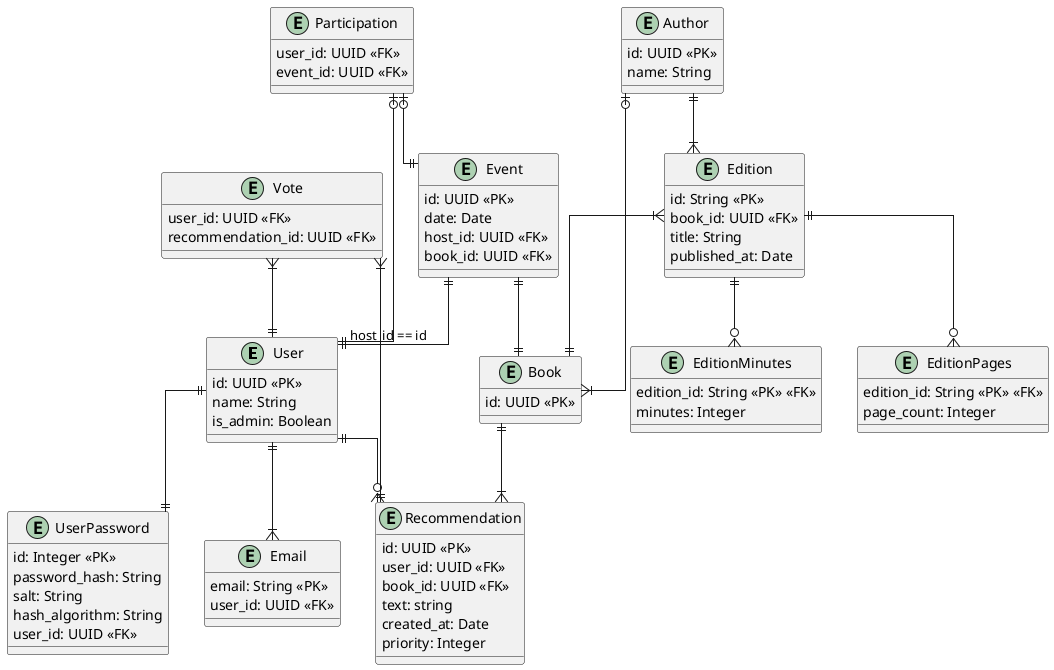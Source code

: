 @startuml
skinparam linetype ortho

entity User {
  id: UUID <<PK>>
  name: String
  is_admin: Boolean
}

entity UserPassword {
  id: Integer <<PK>>
  password_hash: String
  salt: String
  hash_algorithm: String
  user_id: UUID <<FK>>
}

entity Email {
    email: String <<PK>>
    user_id: UUID <<FK>>
}

entity Book {
    id: UUID <<PK>>
}

entity Author {
    id: UUID <<PK>>
    name: String
}

entity Edition {
    id: String <<PK>>
    book_id: UUID <<FK>>
    title: String
    published_at: Date
}

entity EditionPages {
    edition_id: String <<PK>> <<FK>>
    page_count: Integer
}

entity EditionMinutes {
    edition_id: String <<PK>> <<FK>>
    minutes: Integer
}

entity Recommendation {
    id: UUID <<PK>>
    user_id: UUID <<FK>>
    book_id: UUID <<FK>>
    text: string
    created_at: Date
    priority: Integer
}

entity Vote {
    user_id: UUID <<FK>>
    recommendation_id: UUID <<FK>>
}

entity Event {
    id: UUID <<PK>>
    date: Date
    host_id: UUID <<FK>>
    book_id: UUID <<FK>>
}

entity Participation {
    user_id: UUID <<FK>>
    event_id: UUID <<FK>>
}

User ||--|| UserPassword
Edition }|--|| Book
Author |o--|{ Book
Author ||--|{ Edition
User ||--|{ Email
Edition ||--o{ EditionPages
Edition ||--o{ EditionMinutes
User ||--o{ Recommendation
Book ||--|{ Recommendation
Vote }|--|| Recommendation
Vote }|--|| User
Event ||--|| User : host_id == id
Event ||--|| Book
Participation |o--|| User
Participation |o--|| Event

@enduml
